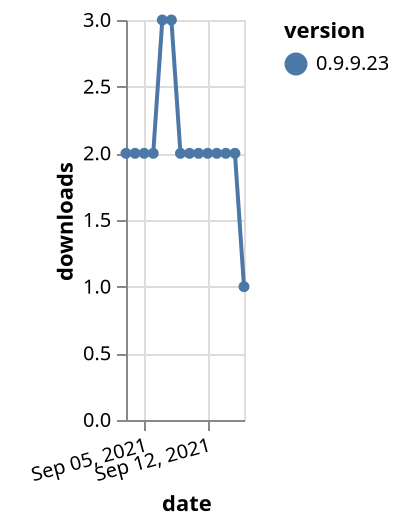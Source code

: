 {"$schema": "https://vega.github.io/schema/vega-lite/v5.json", "description": "A simple bar chart with embedded data.", "data": {"values": [{"date": "2021-09-03", "total": 2633, "delta": 2, "version": "0.9.9.23"}, {"date": "2021-09-04", "total": 2635, "delta": 2, "version": "0.9.9.23"}, {"date": "2021-09-05", "total": 2637, "delta": 2, "version": "0.9.9.23"}, {"date": "2021-09-06", "total": 2639, "delta": 2, "version": "0.9.9.23"}, {"date": "2021-09-07", "total": 2642, "delta": 3, "version": "0.9.9.23"}, {"date": "2021-09-08", "total": 2645, "delta": 3, "version": "0.9.9.23"}, {"date": "2021-09-09", "total": 2647, "delta": 2, "version": "0.9.9.23"}, {"date": "2021-09-10", "total": 2649, "delta": 2, "version": "0.9.9.23"}, {"date": "2021-09-11", "total": 2651, "delta": 2, "version": "0.9.9.23"}, {"date": "2021-09-12", "total": 2653, "delta": 2, "version": "0.9.9.23"}, {"date": "2021-09-13", "total": 2655, "delta": 2, "version": "0.9.9.23"}, {"date": "2021-09-14", "total": 2657, "delta": 2, "version": "0.9.9.23"}, {"date": "2021-09-15", "total": 2659, "delta": 2, "version": "0.9.9.23"}, {"date": "2021-09-16", "total": 2660, "delta": 1, "version": "0.9.9.23"}]}, "width": "container", "mark": {"type": "line", "point": {"filled": true}}, "encoding": {"x": {"field": "date", "type": "temporal", "timeUnit": "yearmonthdate", "title": "date", "axis": {"labelAngle": -15}}, "y": {"field": "delta", "type": "quantitative", "title": "downloads"}, "color": {"field": "version", "type": "nominal"}, "tooltip": {"field": "delta"}}}
